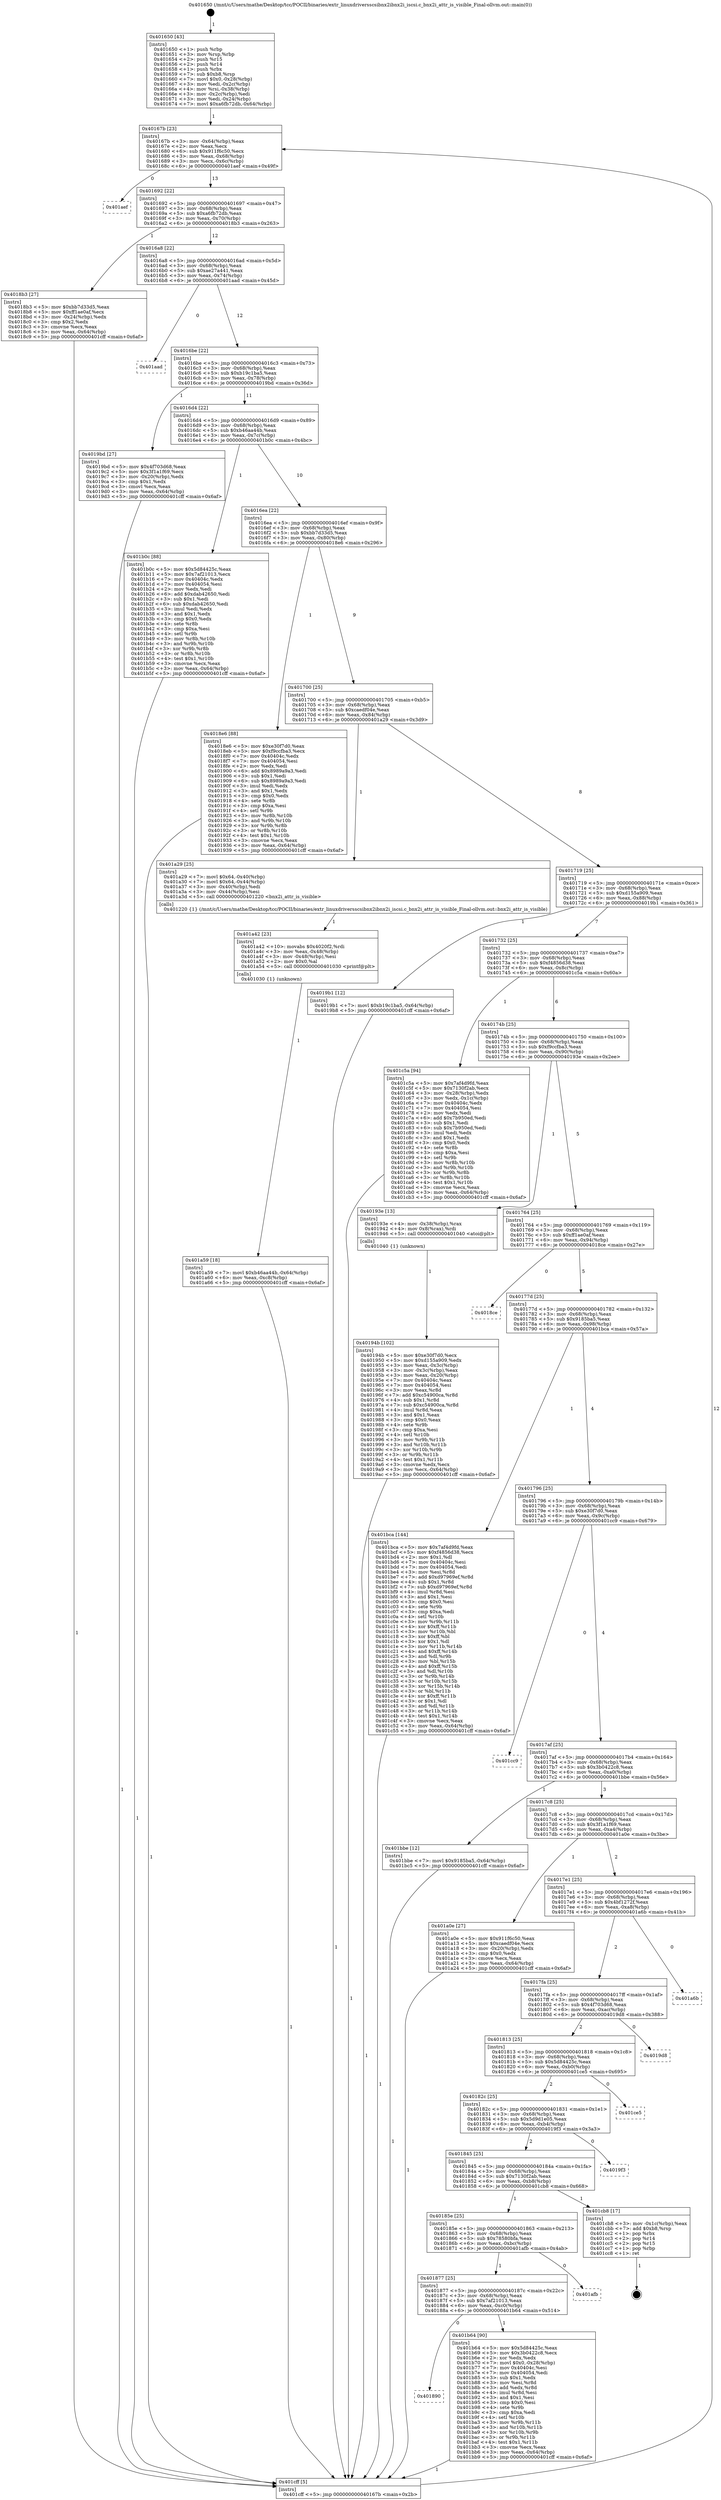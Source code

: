 digraph "0x401650" {
  label = "0x401650 (/mnt/c/Users/mathe/Desktop/tcc/POCII/binaries/extr_linuxdriversscsibnx2ibnx2i_iscsi.c_bnx2i_attr_is_visible_Final-ollvm.out::main(0))"
  labelloc = "t"
  node[shape=record]

  Entry [label="",width=0.3,height=0.3,shape=circle,fillcolor=black,style=filled]
  "0x40167b" [label="{
     0x40167b [23]\l
     | [instrs]\l
     &nbsp;&nbsp;0x40167b \<+3\>: mov -0x64(%rbp),%eax\l
     &nbsp;&nbsp;0x40167e \<+2\>: mov %eax,%ecx\l
     &nbsp;&nbsp;0x401680 \<+6\>: sub $0x911f6c50,%ecx\l
     &nbsp;&nbsp;0x401686 \<+3\>: mov %eax,-0x68(%rbp)\l
     &nbsp;&nbsp;0x401689 \<+3\>: mov %ecx,-0x6c(%rbp)\l
     &nbsp;&nbsp;0x40168c \<+6\>: je 0000000000401aef \<main+0x49f\>\l
  }"]
  "0x401aef" [label="{
     0x401aef\l
  }", style=dashed]
  "0x401692" [label="{
     0x401692 [22]\l
     | [instrs]\l
     &nbsp;&nbsp;0x401692 \<+5\>: jmp 0000000000401697 \<main+0x47\>\l
     &nbsp;&nbsp;0x401697 \<+3\>: mov -0x68(%rbp),%eax\l
     &nbsp;&nbsp;0x40169a \<+5\>: sub $0xa6fb72db,%eax\l
     &nbsp;&nbsp;0x40169f \<+3\>: mov %eax,-0x70(%rbp)\l
     &nbsp;&nbsp;0x4016a2 \<+6\>: je 00000000004018b3 \<main+0x263\>\l
  }"]
  Exit [label="",width=0.3,height=0.3,shape=circle,fillcolor=black,style=filled,peripheries=2]
  "0x4018b3" [label="{
     0x4018b3 [27]\l
     | [instrs]\l
     &nbsp;&nbsp;0x4018b3 \<+5\>: mov $0xbb7d33d5,%eax\l
     &nbsp;&nbsp;0x4018b8 \<+5\>: mov $0xff1ae0af,%ecx\l
     &nbsp;&nbsp;0x4018bd \<+3\>: mov -0x24(%rbp),%edx\l
     &nbsp;&nbsp;0x4018c0 \<+3\>: cmp $0x2,%edx\l
     &nbsp;&nbsp;0x4018c3 \<+3\>: cmovne %ecx,%eax\l
     &nbsp;&nbsp;0x4018c6 \<+3\>: mov %eax,-0x64(%rbp)\l
     &nbsp;&nbsp;0x4018c9 \<+5\>: jmp 0000000000401cff \<main+0x6af\>\l
  }"]
  "0x4016a8" [label="{
     0x4016a8 [22]\l
     | [instrs]\l
     &nbsp;&nbsp;0x4016a8 \<+5\>: jmp 00000000004016ad \<main+0x5d\>\l
     &nbsp;&nbsp;0x4016ad \<+3\>: mov -0x68(%rbp),%eax\l
     &nbsp;&nbsp;0x4016b0 \<+5\>: sub $0xae27a441,%eax\l
     &nbsp;&nbsp;0x4016b5 \<+3\>: mov %eax,-0x74(%rbp)\l
     &nbsp;&nbsp;0x4016b8 \<+6\>: je 0000000000401aad \<main+0x45d\>\l
  }"]
  "0x401cff" [label="{
     0x401cff [5]\l
     | [instrs]\l
     &nbsp;&nbsp;0x401cff \<+5\>: jmp 000000000040167b \<main+0x2b\>\l
  }"]
  "0x401650" [label="{
     0x401650 [43]\l
     | [instrs]\l
     &nbsp;&nbsp;0x401650 \<+1\>: push %rbp\l
     &nbsp;&nbsp;0x401651 \<+3\>: mov %rsp,%rbp\l
     &nbsp;&nbsp;0x401654 \<+2\>: push %r15\l
     &nbsp;&nbsp;0x401656 \<+2\>: push %r14\l
     &nbsp;&nbsp;0x401658 \<+1\>: push %rbx\l
     &nbsp;&nbsp;0x401659 \<+7\>: sub $0xb8,%rsp\l
     &nbsp;&nbsp;0x401660 \<+7\>: movl $0x0,-0x28(%rbp)\l
     &nbsp;&nbsp;0x401667 \<+3\>: mov %edi,-0x2c(%rbp)\l
     &nbsp;&nbsp;0x40166a \<+4\>: mov %rsi,-0x38(%rbp)\l
     &nbsp;&nbsp;0x40166e \<+3\>: mov -0x2c(%rbp),%edi\l
     &nbsp;&nbsp;0x401671 \<+3\>: mov %edi,-0x24(%rbp)\l
     &nbsp;&nbsp;0x401674 \<+7\>: movl $0xa6fb72db,-0x64(%rbp)\l
  }"]
  "0x401890" [label="{
     0x401890\l
  }", style=dashed]
  "0x401aad" [label="{
     0x401aad\l
  }", style=dashed]
  "0x4016be" [label="{
     0x4016be [22]\l
     | [instrs]\l
     &nbsp;&nbsp;0x4016be \<+5\>: jmp 00000000004016c3 \<main+0x73\>\l
     &nbsp;&nbsp;0x4016c3 \<+3\>: mov -0x68(%rbp),%eax\l
     &nbsp;&nbsp;0x4016c6 \<+5\>: sub $0xb19c1ba5,%eax\l
     &nbsp;&nbsp;0x4016cb \<+3\>: mov %eax,-0x78(%rbp)\l
     &nbsp;&nbsp;0x4016ce \<+6\>: je 00000000004019bd \<main+0x36d\>\l
  }"]
  "0x401b64" [label="{
     0x401b64 [90]\l
     | [instrs]\l
     &nbsp;&nbsp;0x401b64 \<+5\>: mov $0x5d84425c,%eax\l
     &nbsp;&nbsp;0x401b69 \<+5\>: mov $0x3b0422c8,%ecx\l
     &nbsp;&nbsp;0x401b6e \<+2\>: xor %edx,%edx\l
     &nbsp;&nbsp;0x401b70 \<+7\>: movl $0x0,-0x28(%rbp)\l
     &nbsp;&nbsp;0x401b77 \<+7\>: mov 0x40404c,%esi\l
     &nbsp;&nbsp;0x401b7e \<+7\>: mov 0x404054,%edi\l
     &nbsp;&nbsp;0x401b85 \<+3\>: sub $0x1,%edx\l
     &nbsp;&nbsp;0x401b88 \<+3\>: mov %esi,%r8d\l
     &nbsp;&nbsp;0x401b8b \<+3\>: add %edx,%r8d\l
     &nbsp;&nbsp;0x401b8e \<+4\>: imul %r8d,%esi\l
     &nbsp;&nbsp;0x401b92 \<+3\>: and $0x1,%esi\l
     &nbsp;&nbsp;0x401b95 \<+3\>: cmp $0x0,%esi\l
     &nbsp;&nbsp;0x401b98 \<+4\>: sete %r9b\l
     &nbsp;&nbsp;0x401b9c \<+3\>: cmp $0xa,%edi\l
     &nbsp;&nbsp;0x401b9f \<+4\>: setl %r10b\l
     &nbsp;&nbsp;0x401ba3 \<+3\>: mov %r9b,%r11b\l
     &nbsp;&nbsp;0x401ba6 \<+3\>: and %r10b,%r11b\l
     &nbsp;&nbsp;0x401ba9 \<+3\>: xor %r10b,%r9b\l
     &nbsp;&nbsp;0x401bac \<+3\>: or %r9b,%r11b\l
     &nbsp;&nbsp;0x401baf \<+4\>: test $0x1,%r11b\l
     &nbsp;&nbsp;0x401bb3 \<+3\>: cmovne %ecx,%eax\l
     &nbsp;&nbsp;0x401bb6 \<+3\>: mov %eax,-0x64(%rbp)\l
     &nbsp;&nbsp;0x401bb9 \<+5\>: jmp 0000000000401cff \<main+0x6af\>\l
  }"]
  "0x4019bd" [label="{
     0x4019bd [27]\l
     | [instrs]\l
     &nbsp;&nbsp;0x4019bd \<+5\>: mov $0x4f703d68,%eax\l
     &nbsp;&nbsp;0x4019c2 \<+5\>: mov $0x3f1a1f69,%ecx\l
     &nbsp;&nbsp;0x4019c7 \<+3\>: mov -0x20(%rbp),%edx\l
     &nbsp;&nbsp;0x4019ca \<+3\>: cmp $0x1,%edx\l
     &nbsp;&nbsp;0x4019cd \<+3\>: cmovl %ecx,%eax\l
     &nbsp;&nbsp;0x4019d0 \<+3\>: mov %eax,-0x64(%rbp)\l
     &nbsp;&nbsp;0x4019d3 \<+5\>: jmp 0000000000401cff \<main+0x6af\>\l
  }"]
  "0x4016d4" [label="{
     0x4016d4 [22]\l
     | [instrs]\l
     &nbsp;&nbsp;0x4016d4 \<+5\>: jmp 00000000004016d9 \<main+0x89\>\l
     &nbsp;&nbsp;0x4016d9 \<+3\>: mov -0x68(%rbp),%eax\l
     &nbsp;&nbsp;0x4016dc \<+5\>: sub $0xb46aa44b,%eax\l
     &nbsp;&nbsp;0x4016e1 \<+3\>: mov %eax,-0x7c(%rbp)\l
     &nbsp;&nbsp;0x4016e4 \<+6\>: je 0000000000401b0c \<main+0x4bc\>\l
  }"]
  "0x401877" [label="{
     0x401877 [25]\l
     | [instrs]\l
     &nbsp;&nbsp;0x401877 \<+5\>: jmp 000000000040187c \<main+0x22c\>\l
     &nbsp;&nbsp;0x40187c \<+3\>: mov -0x68(%rbp),%eax\l
     &nbsp;&nbsp;0x40187f \<+5\>: sub $0x7af21013,%eax\l
     &nbsp;&nbsp;0x401884 \<+6\>: mov %eax,-0xc0(%rbp)\l
     &nbsp;&nbsp;0x40188a \<+6\>: je 0000000000401b64 \<main+0x514\>\l
  }"]
  "0x401b0c" [label="{
     0x401b0c [88]\l
     | [instrs]\l
     &nbsp;&nbsp;0x401b0c \<+5\>: mov $0x5d84425c,%eax\l
     &nbsp;&nbsp;0x401b11 \<+5\>: mov $0x7af21013,%ecx\l
     &nbsp;&nbsp;0x401b16 \<+7\>: mov 0x40404c,%edx\l
     &nbsp;&nbsp;0x401b1d \<+7\>: mov 0x404054,%esi\l
     &nbsp;&nbsp;0x401b24 \<+2\>: mov %edx,%edi\l
     &nbsp;&nbsp;0x401b26 \<+6\>: add $0xdab42650,%edi\l
     &nbsp;&nbsp;0x401b2c \<+3\>: sub $0x1,%edi\l
     &nbsp;&nbsp;0x401b2f \<+6\>: sub $0xdab42650,%edi\l
     &nbsp;&nbsp;0x401b35 \<+3\>: imul %edi,%edx\l
     &nbsp;&nbsp;0x401b38 \<+3\>: and $0x1,%edx\l
     &nbsp;&nbsp;0x401b3b \<+3\>: cmp $0x0,%edx\l
     &nbsp;&nbsp;0x401b3e \<+4\>: sete %r8b\l
     &nbsp;&nbsp;0x401b42 \<+3\>: cmp $0xa,%esi\l
     &nbsp;&nbsp;0x401b45 \<+4\>: setl %r9b\l
     &nbsp;&nbsp;0x401b49 \<+3\>: mov %r8b,%r10b\l
     &nbsp;&nbsp;0x401b4c \<+3\>: and %r9b,%r10b\l
     &nbsp;&nbsp;0x401b4f \<+3\>: xor %r9b,%r8b\l
     &nbsp;&nbsp;0x401b52 \<+3\>: or %r8b,%r10b\l
     &nbsp;&nbsp;0x401b55 \<+4\>: test $0x1,%r10b\l
     &nbsp;&nbsp;0x401b59 \<+3\>: cmovne %ecx,%eax\l
     &nbsp;&nbsp;0x401b5c \<+3\>: mov %eax,-0x64(%rbp)\l
     &nbsp;&nbsp;0x401b5f \<+5\>: jmp 0000000000401cff \<main+0x6af\>\l
  }"]
  "0x4016ea" [label="{
     0x4016ea [22]\l
     | [instrs]\l
     &nbsp;&nbsp;0x4016ea \<+5\>: jmp 00000000004016ef \<main+0x9f\>\l
     &nbsp;&nbsp;0x4016ef \<+3\>: mov -0x68(%rbp),%eax\l
     &nbsp;&nbsp;0x4016f2 \<+5\>: sub $0xbb7d33d5,%eax\l
     &nbsp;&nbsp;0x4016f7 \<+3\>: mov %eax,-0x80(%rbp)\l
     &nbsp;&nbsp;0x4016fa \<+6\>: je 00000000004018e6 \<main+0x296\>\l
  }"]
  "0x401afb" [label="{
     0x401afb\l
  }", style=dashed]
  "0x4018e6" [label="{
     0x4018e6 [88]\l
     | [instrs]\l
     &nbsp;&nbsp;0x4018e6 \<+5\>: mov $0xe30f7d0,%eax\l
     &nbsp;&nbsp;0x4018eb \<+5\>: mov $0xf9ccfba3,%ecx\l
     &nbsp;&nbsp;0x4018f0 \<+7\>: mov 0x40404c,%edx\l
     &nbsp;&nbsp;0x4018f7 \<+7\>: mov 0x404054,%esi\l
     &nbsp;&nbsp;0x4018fe \<+2\>: mov %edx,%edi\l
     &nbsp;&nbsp;0x401900 \<+6\>: add $0x8989a9a3,%edi\l
     &nbsp;&nbsp;0x401906 \<+3\>: sub $0x1,%edi\l
     &nbsp;&nbsp;0x401909 \<+6\>: sub $0x8989a9a3,%edi\l
     &nbsp;&nbsp;0x40190f \<+3\>: imul %edi,%edx\l
     &nbsp;&nbsp;0x401912 \<+3\>: and $0x1,%edx\l
     &nbsp;&nbsp;0x401915 \<+3\>: cmp $0x0,%edx\l
     &nbsp;&nbsp;0x401918 \<+4\>: sete %r8b\l
     &nbsp;&nbsp;0x40191c \<+3\>: cmp $0xa,%esi\l
     &nbsp;&nbsp;0x40191f \<+4\>: setl %r9b\l
     &nbsp;&nbsp;0x401923 \<+3\>: mov %r8b,%r10b\l
     &nbsp;&nbsp;0x401926 \<+3\>: and %r9b,%r10b\l
     &nbsp;&nbsp;0x401929 \<+3\>: xor %r9b,%r8b\l
     &nbsp;&nbsp;0x40192c \<+3\>: or %r8b,%r10b\l
     &nbsp;&nbsp;0x40192f \<+4\>: test $0x1,%r10b\l
     &nbsp;&nbsp;0x401933 \<+3\>: cmovne %ecx,%eax\l
     &nbsp;&nbsp;0x401936 \<+3\>: mov %eax,-0x64(%rbp)\l
     &nbsp;&nbsp;0x401939 \<+5\>: jmp 0000000000401cff \<main+0x6af\>\l
  }"]
  "0x401700" [label="{
     0x401700 [25]\l
     | [instrs]\l
     &nbsp;&nbsp;0x401700 \<+5\>: jmp 0000000000401705 \<main+0xb5\>\l
     &nbsp;&nbsp;0x401705 \<+3\>: mov -0x68(%rbp),%eax\l
     &nbsp;&nbsp;0x401708 \<+5\>: sub $0xcaedf04e,%eax\l
     &nbsp;&nbsp;0x40170d \<+6\>: mov %eax,-0x84(%rbp)\l
     &nbsp;&nbsp;0x401713 \<+6\>: je 0000000000401a29 \<main+0x3d9\>\l
  }"]
  "0x40185e" [label="{
     0x40185e [25]\l
     | [instrs]\l
     &nbsp;&nbsp;0x40185e \<+5\>: jmp 0000000000401863 \<main+0x213\>\l
     &nbsp;&nbsp;0x401863 \<+3\>: mov -0x68(%rbp),%eax\l
     &nbsp;&nbsp;0x401866 \<+5\>: sub $0x78580bfa,%eax\l
     &nbsp;&nbsp;0x40186b \<+6\>: mov %eax,-0xbc(%rbp)\l
     &nbsp;&nbsp;0x401871 \<+6\>: je 0000000000401afb \<main+0x4ab\>\l
  }"]
  "0x401a29" [label="{
     0x401a29 [25]\l
     | [instrs]\l
     &nbsp;&nbsp;0x401a29 \<+7\>: movl $0x64,-0x40(%rbp)\l
     &nbsp;&nbsp;0x401a30 \<+7\>: movl $0x64,-0x44(%rbp)\l
     &nbsp;&nbsp;0x401a37 \<+3\>: mov -0x40(%rbp),%edi\l
     &nbsp;&nbsp;0x401a3a \<+3\>: mov -0x44(%rbp),%esi\l
     &nbsp;&nbsp;0x401a3d \<+5\>: call 0000000000401220 \<bnx2i_attr_is_visible\>\l
     | [calls]\l
     &nbsp;&nbsp;0x401220 \{1\} (/mnt/c/Users/mathe/Desktop/tcc/POCII/binaries/extr_linuxdriversscsibnx2ibnx2i_iscsi.c_bnx2i_attr_is_visible_Final-ollvm.out::bnx2i_attr_is_visible)\l
  }"]
  "0x401719" [label="{
     0x401719 [25]\l
     | [instrs]\l
     &nbsp;&nbsp;0x401719 \<+5\>: jmp 000000000040171e \<main+0xce\>\l
     &nbsp;&nbsp;0x40171e \<+3\>: mov -0x68(%rbp),%eax\l
     &nbsp;&nbsp;0x401721 \<+5\>: sub $0xd155a909,%eax\l
     &nbsp;&nbsp;0x401726 \<+6\>: mov %eax,-0x88(%rbp)\l
     &nbsp;&nbsp;0x40172c \<+6\>: je 00000000004019b1 \<main+0x361\>\l
  }"]
  "0x401cb8" [label="{
     0x401cb8 [17]\l
     | [instrs]\l
     &nbsp;&nbsp;0x401cb8 \<+3\>: mov -0x1c(%rbp),%eax\l
     &nbsp;&nbsp;0x401cbb \<+7\>: add $0xb8,%rsp\l
     &nbsp;&nbsp;0x401cc2 \<+1\>: pop %rbx\l
     &nbsp;&nbsp;0x401cc3 \<+2\>: pop %r14\l
     &nbsp;&nbsp;0x401cc5 \<+2\>: pop %r15\l
     &nbsp;&nbsp;0x401cc7 \<+1\>: pop %rbp\l
     &nbsp;&nbsp;0x401cc8 \<+1\>: ret\l
  }"]
  "0x4019b1" [label="{
     0x4019b1 [12]\l
     | [instrs]\l
     &nbsp;&nbsp;0x4019b1 \<+7\>: movl $0xb19c1ba5,-0x64(%rbp)\l
     &nbsp;&nbsp;0x4019b8 \<+5\>: jmp 0000000000401cff \<main+0x6af\>\l
  }"]
  "0x401732" [label="{
     0x401732 [25]\l
     | [instrs]\l
     &nbsp;&nbsp;0x401732 \<+5\>: jmp 0000000000401737 \<main+0xe7\>\l
     &nbsp;&nbsp;0x401737 \<+3\>: mov -0x68(%rbp),%eax\l
     &nbsp;&nbsp;0x40173a \<+5\>: sub $0xf4856d38,%eax\l
     &nbsp;&nbsp;0x40173f \<+6\>: mov %eax,-0x8c(%rbp)\l
     &nbsp;&nbsp;0x401745 \<+6\>: je 0000000000401c5a \<main+0x60a\>\l
  }"]
  "0x401845" [label="{
     0x401845 [25]\l
     | [instrs]\l
     &nbsp;&nbsp;0x401845 \<+5\>: jmp 000000000040184a \<main+0x1fa\>\l
     &nbsp;&nbsp;0x40184a \<+3\>: mov -0x68(%rbp),%eax\l
     &nbsp;&nbsp;0x40184d \<+5\>: sub $0x7130f2ab,%eax\l
     &nbsp;&nbsp;0x401852 \<+6\>: mov %eax,-0xb8(%rbp)\l
     &nbsp;&nbsp;0x401858 \<+6\>: je 0000000000401cb8 \<main+0x668\>\l
  }"]
  "0x401c5a" [label="{
     0x401c5a [94]\l
     | [instrs]\l
     &nbsp;&nbsp;0x401c5a \<+5\>: mov $0x7af4d9fd,%eax\l
     &nbsp;&nbsp;0x401c5f \<+5\>: mov $0x7130f2ab,%ecx\l
     &nbsp;&nbsp;0x401c64 \<+3\>: mov -0x28(%rbp),%edx\l
     &nbsp;&nbsp;0x401c67 \<+3\>: mov %edx,-0x1c(%rbp)\l
     &nbsp;&nbsp;0x401c6a \<+7\>: mov 0x40404c,%edx\l
     &nbsp;&nbsp;0x401c71 \<+7\>: mov 0x404054,%esi\l
     &nbsp;&nbsp;0x401c78 \<+2\>: mov %edx,%edi\l
     &nbsp;&nbsp;0x401c7a \<+6\>: add $0x7b950ed,%edi\l
     &nbsp;&nbsp;0x401c80 \<+3\>: sub $0x1,%edi\l
     &nbsp;&nbsp;0x401c83 \<+6\>: sub $0x7b950ed,%edi\l
     &nbsp;&nbsp;0x401c89 \<+3\>: imul %edi,%edx\l
     &nbsp;&nbsp;0x401c8c \<+3\>: and $0x1,%edx\l
     &nbsp;&nbsp;0x401c8f \<+3\>: cmp $0x0,%edx\l
     &nbsp;&nbsp;0x401c92 \<+4\>: sete %r8b\l
     &nbsp;&nbsp;0x401c96 \<+3\>: cmp $0xa,%esi\l
     &nbsp;&nbsp;0x401c99 \<+4\>: setl %r9b\l
     &nbsp;&nbsp;0x401c9d \<+3\>: mov %r8b,%r10b\l
     &nbsp;&nbsp;0x401ca0 \<+3\>: and %r9b,%r10b\l
     &nbsp;&nbsp;0x401ca3 \<+3\>: xor %r9b,%r8b\l
     &nbsp;&nbsp;0x401ca6 \<+3\>: or %r8b,%r10b\l
     &nbsp;&nbsp;0x401ca9 \<+4\>: test $0x1,%r10b\l
     &nbsp;&nbsp;0x401cad \<+3\>: cmovne %ecx,%eax\l
     &nbsp;&nbsp;0x401cb0 \<+3\>: mov %eax,-0x64(%rbp)\l
     &nbsp;&nbsp;0x401cb3 \<+5\>: jmp 0000000000401cff \<main+0x6af\>\l
  }"]
  "0x40174b" [label="{
     0x40174b [25]\l
     | [instrs]\l
     &nbsp;&nbsp;0x40174b \<+5\>: jmp 0000000000401750 \<main+0x100\>\l
     &nbsp;&nbsp;0x401750 \<+3\>: mov -0x68(%rbp),%eax\l
     &nbsp;&nbsp;0x401753 \<+5\>: sub $0xf9ccfba3,%eax\l
     &nbsp;&nbsp;0x401758 \<+6\>: mov %eax,-0x90(%rbp)\l
     &nbsp;&nbsp;0x40175e \<+6\>: je 000000000040193e \<main+0x2ee\>\l
  }"]
  "0x4019f3" [label="{
     0x4019f3\l
  }", style=dashed]
  "0x40193e" [label="{
     0x40193e [13]\l
     | [instrs]\l
     &nbsp;&nbsp;0x40193e \<+4\>: mov -0x38(%rbp),%rax\l
     &nbsp;&nbsp;0x401942 \<+4\>: mov 0x8(%rax),%rdi\l
     &nbsp;&nbsp;0x401946 \<+5\>: call 0000000000401040 \<atoi@plt\>\l
     | [calls]\l
     &nbsp;&nbsp;0x401040 \{1\} (unknown)\l
  }"]
  "0x401764" [label="{
     0x401764 [25]\l
     | [instrs]\l
     &nbsp;&nbsp;0x401764 \<+5\>: jmp 0000000000401769 \<main+0x119\>\l
     &nbsp;&nbsp;0x401769 \<+3\>: mov -0x68(%rbp),%eax\l
     &nbsp;&nbsp;0x40176c \<+5\>: sub $0xff1ae0af,%eax\l
     &nbsp;&nbsp;0x401771 \<+6\>: mov %eax,-0x94(%rbp)\l
     &nbsp;&nbsp;0x401777 \<+6\>: je 00000000004018ce \<main+0x27e\>\l
  }"]
  "0x40194b" [label="{
     0x40194b [102]\l
     | [instrs]\l
     &nbsp;&nbsp;0x40194b \<+5\>: mov $0xe30f7d0,%ecx\l
     &nbsp;&nbsp;0x401950 \<+5\>: mov $0xd155a909,%edx\l
     &nbsp;&nbsp;0x401955 \<+3\>: mov %eax,-0x3c(%rbp)\l
     &nbsp;&nbsp;0x401958 \<+3\>: mov -0x3c(%rbp),%eax\l
     &nbsp;&nbsp;0x40195b \<+3\>: mov %eax,-0x20(%rbp)\l
     &nbsp;&nbsp;0x40195e \<+7\>: mov 0x40404c,%eax\l
     &nbsp;&nbsp;0x401965 \<+7\>: mov 0x404054,%esi\l
     &nbsp;&nbsp;0x40196c \<+3\>: mov %eax,%r8d\l
     &nbsp;&nbsp;0x40196f \<+7\>: add $0xc54900ca,%r8d\l
     &nbsp;&nbsp;0x401976 \<+4\>: sub $0x1,%r8d\l
     &nbsp;&nbsp;0x40197a \<+7\>: sub $0xc54900ca,%r8d\l
     &nbsp;&nbsp;0x401981 \<+4\>: imul %r8d,%eax\l
     &nbsp;&nbsp;0x401985 \<+3\>: and $0x1,%eax\l
     &nbsp;&nbsp;0x401988 \<+3\>: cmp $0x0,%eax\l
     &nbsp;&nbsp;0x40198b \<+4\>: sete %r9b\l
     &nbsp;&nbsp;0x40198f \<+3\>: cmp $0xa,%esi\l
     &nbsp;&nbsp;0x401992 \<+4\>: setl %r10b\l
     &nbsp;&nbsp;0x401996 \<+3\>: mov %r9b,%r11b\l
     &nbsp;&nbsp;0x401999 \<+3\>: and %r10b,%r11b\l
     &nbsp;&nbsp;0x40199c \<+3\>: xor %r10b,%r9b\l
     &nbsp;&nbsp;0x40199f \<+3\>: or %r9b,%r11b\l
     &nbsp;&nbsp;0x4019a2 \<+4\>: test $0x1,%r11b\l
     &nbsp;&nbsp;0x4019a6 \<+3\>: cmovne %edx,%ecx\l
     &nbsp;&nbsp;0x4019a9 \<+3\>: mov %ecx,-0x64(%rbp)\l
     &nbsp;&nbsp;0x4019ac \<+5\>: jmp 0000000000401cff \<main+0x6af\>\l
  }"]
  "0x40182c" [label="{
     0x40182c [25]\l
     | [instrs]\l
     &nbsp;&nbsp;0x40182c \<+5\>: jmp 0000000000401831 \<main+0x1e1\>\l
     &nbsp;&nbsp;0x401831 \<+3\>: mov -0x68(%rbp),%eax\l
     &nbsp;&nbsp;0x401834 \<+5\>: sub $0x5d9d1e05,%eax\l
     &nbsp;&nbsp;0x401839 \<+6\>: mov %eax,-0xb4(%rbp)\l
     &nbsp;&nbsp;0x40183f \<+6\>: je 00000000004019f3 \<main+0x3a3\>\l
  }"]
  "0x4018ce" [label="{
     0x4018ce\l
  }", style=dashed]
  "0x40177d" [label="{
     0x40177d [25]\l
     | [instrs]\l
     &nbsp;&nbsp;0x40177d \<+5\>: jmp 0000000000401782 \<main+0x132\>\l
     &nbsp;&nbsp;0x401782 \<+3\>: mov -0x68(%rbp),%eax\l
     &nbsp;&nbsp;0x401785 \<+5\>: sub $0x9185ba5,%eax\l
     &nbsp;&nbsp;0x40178a \<+6\>: mov %eax,-0x98(%rbp)\l
     &nbsp;&nbsp;0x401790 \<+6\>: je 0000000000401bca \<main+0x57a\>\l
  }"]
  "0x401ce5" [label="{
     0x401ce5\l
  }", style=dashed]
  "0x401bca" [label="{
     0x401bca [144]\l
     | [instrs]\l
     &nbsp;&nbsp;0x401bca \<+5\>: mov $0x7af4d9fd,%eax\l
     &nbsp;&nbsp;0x401bcf \<+5\>: mov $0xf4856d38,%ecx\l
     &nbsp;&nbsp;0x401bd4 \<+2\>: mov $0x1,%dl\l
     &nbsp;&nbsp;0x401bd6 \<+7\>: mov 0x40404c,%esi\l
     &nbsp;&nbsp;0x401bdd \<+7\>: mov 0x404054,%edi\l
     &nbsp;&nbsp;0x401be4 \<+3\>: mov %esi,%r8d\l
     &nbsp;&nbsp;0x401be7 \<+7\>: add $0xd97969ef,%r8d\l
     &nbsp;&nbsp;0x401bee \<+4\>: sub $0x1,%r8d\l
     &nbsp;&nbsp;0x401bf2 \<+7\>: sub $0xd97969ef,%r8d\l
     &nbsp;&nbsp;0x401bf9 \<+4\>: imul %r8d,%esi\l
     &nbsp;&nbsp;0x401bfd \<+3\>: and $0x1,%esi\l
     &nbsp;&nbsp;0x401c00 \<+3\>: cmp $0x0,%esi\l
     &nbsp;&nbsp;0x401c03 \<+4\>: sete %r9b\l
     &nbsp;&nbsp;0x401c07 \<+3\>: cmp $0xa,%edi\l
     &nbsp;&nbsp;0x401c0a \<+4\>: setl %r10b\l
     &nbsp;&nbsp;0x401c0e \<+3\>: mov %r9b,%r11b\l
     &nbsp;&nbsp;0x401c11 \<+4\>: xor $0xff,%r11b\l
     &nbsp;&nbsp;0x401c15 \<+3\>: mov %r10b,%bl\l
     &nbsp;&nbsp;0x401c18 \<+3\>: xor $0xff,%bl\l
     &nbsp;&nbsp;0x401c1b \<+3\>: xor $0x1,%dl\l
     &nbsp;&nbsp;0x401c1e \<+3\>: mov %r11b,%r14b\l
     &nbsp;&nbsp;0x401c21 \<+4\>: and $0xff,%r14b\l
     &nbsp;&nbsp;0x401c25 \<+3\>: and %dl,%r9b\l
     &nbsp;&nbsp;0x401c28 \<+3\>: mov %bl,%r15b\l
     &nbsp;&nbsp;0x401c2b \<+4\>: and $0xff,%r15b\l
     &nbsp;&nbsp;0x401c2f \<+3\>: and %dl,%r10b\l
     &nbsp;&nbsp;0x401c32 \<+3\>: or %r9b,%r14b\l
     &nbsp;&nbsp;0x401c35 \<+3\>: or %r10b,%r15b\l
     &nbsp;&nbsp;0x401c38 \<+3\>: xor %r15b,%r14b\l
     &nbsp;&nbsp;0x401c3b \<+3\>: or %bl,%r11b\l
     &nbsp;&nbsp;0x401c3e \<+4\>: xor $0xff,%r11b\l
     &nbsp;&nbsp;0x401c42 \<+3\>: or $0x1,%dl\l
     &nbsp;&nbsp;0x401c45 \<+3\>: and %dl,%r11b\l
     &nbsp;&nbsp;0x401c48 \<+3\>: or %r11b,%r14b\l
     &nbsp;&nbsp;0x401c4b \<+4\>: test $0x1,%r14b\l
     &nbsp;&nbsp;0x401c4f \<+3\>: cmovne %ecx,%eax\l
     &nbsp;&nbsp;0x401c52 \<+3\>: mov %eax,-0x64(%rbp)\l
     &nbsp;&nbsp;0x401c55 \<+5\>: jmp 0000000000401cff \<main+0x6af\>\l
  }"]
  "0x401796" [label="{
     0x401796 [25]\l
     | [instrs]\l
     &nbsp;&nbsp;0x401796 \<+5\>: jmp 000000000040179b \<main+0x14b\>\l
     &nbsp;&nbsp;0x40179b \<+3\>: mov -0x68(%rbp),%eax\l
     &nbsp;&nbsp;0x40179e \<+5\>: sub $0xe30f7d0,%eax\l
     &nbsp;&nbsp;0x4017a3 \<+6\>: mov %eax,-0x9c(%rbp)\l
     &nbsp;&nbsp;0x4017a9 \<+6\>: je 0000000000401cc9 \<main+0x679\>\l
  }"]
  "0x401813" [label="{
     0x401813 [25]\l
     | [instrs]\l
     &nbsp;&nbsp;0x401813 \<+5\>: jmp 0000000000401818 \<main+0x1c8\>\l
     &nbsp;&nbsp;0x401818 \<+3\>: mov -0x68(%rbp),%eax\l
     &nbsp;&nbsp;0x40181b \<+5\>: sub $0x5d84425c,%eax\l
     &nbsp;&nbsp;0x401820 \<+6\>: mov %eax,-0xb0(%rbp)\l
     &nbsp;&nbsp;0x401826 \<+6\>: je 0000000000401ce5 \<main+0x695\>\l
  }"]
  "0x401cc9" [label="{
     0x401cc9\l
  }", style=dashed]
  "0x4017af" [label="{
     0x4017af [25]\l
     | [instrs]\l
     &nbsp;&nbsp;0x4017af \<+5\>: jmp 00000000004017b4 \<main+0x164\>\l
     &nbsp;&nbsp;0x4017b4 \<+3\>: mov -0x68(%rbp),%eax\l
     &nbsp;&nbsp;0x4017b7 \<+5\>: sub $0x3b0422c8,%eax\l
     &nbsp;&nbsp;0x4017bc \<+6\>: mov %eax,-0xa0(%rbp)\l
     &nbsp;&nbsp;0x4017c2 \<+6\>: je 0000000000401bbe \<main+0x56e\>\l
  }"]
  "0x4019d8" [label="{
     0x4019d8\l
  }", style=dashed]
  "0x401bbe" [label="{
     0x401bbe [12]\l
     | [instrs]\l
     &nbsp;&nbsp;0x401bbe \<+7\>: movl $0x9185ba5,-0x64(%rbp)\l
     &nbsp;&nbsp;0x401bc5 \<+5\>: jmp 0000000000401cff \<main+0x6af\>\l
  }"]
  "0x4017c8" [label="{
     0x4017c8 [25]\l
     | [instrs]\l
     &nbsp;&nbsp;0x4017c8 \<+5\>: jmp 00000000004017cd \<main+0x17d\>\l
     &nbsp;&nbsp;0x4017cd \<+3\>: mov -0x68(%rbp),%eax\l
     &nbsp;&nbsp;0x4017d0 \<+5\>: sub $0x3f1a1f69,%eax\l
     &nbsp;&nbsp;0x4017d5 \<+6\>: mov %eax,-0xa4(%rbp)\l
     &nbsp;&nbsp;0x4017db \<+6\>: je 0000000000401a0e \<main+0x3be\>\l
  }"]
  "0x4017fa" [label="{
     0x4017fa [25]\l
     | [instrs]\l
     &nbsp;&nbsp;0x4017fa \<+5\>: jmp 00000000004017ff \<main+0x1af\>\l
     &nbsp;&nbsp;0x4017ff \<+3\>: mov -0x68(%rbp),%eax\l
     &nbsp;&nbsp;0x401802 \<+5\>: sub $0x4f703d68,%eax\l
     &nbsp;&nbsp;0x401807 \<+6\>: mov %eax,-0xac(%rbp)\l
     &nbsp;&nbsp;0x40180d \<+6\>: je 00000000004019d8 \<main+0x388\>\l
  }"]
  "0x401a0e" [label="{
     0x401a0e [27]\l
     | [instrs]\l
     &nbsp;&nbsp;0x401a0e \<+5\>: mov $0x911f6c50,%eax\l
     &nbsp;&nbsp;0x401a13 \<+5\>: mov $0xcaedf04e,%ecx\l
     &nbsp;&nbsp;0x401a18 \<+3\>: mov -0x20(%rbp),%edx\l
     &nbsp;&nbsp;0x401a1b \<+3\>: cmp $0x0,%edx\l
     &nbsp;&nbsp;0x401a1e \<+3\>: cmove %ecx,%eax\l
     &nbsp;&nbsp;0x401a21 \<+3\>: mov %eax,-0x64(%rbp)\l
     &nbsp;&nbsp;0x401a24 \<+5\>: jmp 0000000000401cff \<main+0x6af\>\l
  }"]
  "0x4017e1" [label="{
     0x4017e1 [25]\l
     | [instrs]\l
     &nbsp;&nbsp;0x4017e1 \<+5\>: jmp 00000000004017e6 \<main+0x196\>\l
     &nbsp;&nbsp;0x4017e6 \<+3\>: mov -0x68(%rbp),%eax\l
     &nbsp;&nbsp;0x4017e9 \<+5\>: sub $0x4bf1272f,%eax\l
     &nbsp;&nbsp;0x4017ee \<+6\>: mov %eax,-0xa8(%rbp)\l
     &nbsp;&nbsp;0x4017f4 \<+6\>: je 0000000000401a6b \<main+0x41b\>\l
  }"]
  "0x401a42" [label="{
     0x401a42 [23]\l
     | [instrs]\l
     &nbsp;&nbsp;0x401a42 \<+10\>: movabs $0x4020f2,%rdi\l
     &nbsp;&nbsp;0x401a4c \<+3\>: mov %eax,-0x48(%rbp)\l
     &nbsp;&nbsp;0x401a4f \<+3\>: mov -0x48(%rbp),%esi\l
     &nbsp;&nbsp;0x401a52 \<+2\>: mov $0x0,%al\l
     &nbsp;&nbsp;0x401a54 \<+5\>: call 0000000000401030 \<printf@plt\>\l
     | [calls]\l
     &nbsp;&nbsp;0x401030 \{1\} (unknown)\l
  }"]
  "0x401a59" [label="{
     0x401a59 [18]\l
     | [instrs]\l
     &nbsp;&nbsp;0x401a59 \<+7\>: movl $0xb46aa44b,-0x64(%rbp)\l
     &nbsp;&nbsp;0x401a60 \<+6\>: mov %eax,-0xc8(%rbp)\l
     &nbsp;&nbsp;0x401a66 \<+5\>: jmp 0000000000401cff \<main+0x6af\>\l
  }"]
  "0x401a6b" [label="{
     0x401a6b\l
  }", style=dashed]
  Entry -> "0x401650" [label=" 1"]
  "0x40167b" -> "0x401aef" [label=" 0"]
  "0x40167b" -> "0x401692" [label=" 13"]
  "0x401cb8" -> Exit [label=" 1"]
  "0x401692" -> "0x4018b3" [label=" 1"]
  "0x401692" -> "0x4016a8" [label=" 12"]
  "0x4018b3" -> "0x401cff" [label=" 1"]
  "0x401650" -> "0x40167b" [label=" 1"]
  "0x401cff" -> "0x40167b" [label=" 12"]
  "0x401c5a" -> "0x401cff" [label=" 1"]
  "0x4016a8" -> "0x401aad" [label=" 0"]
  "0x4016a8" -> "0x4016be" [label=" 12"]
  "0x401bca" -> "0x401cff" [label=" 1"]
  "0x4016be" -> "0x4019bd" [label=" 1"]
  "0x4016be" -> "0x4016d4" [label=" 11"]
  "0x401bbe" -> "0x401cff" [label=" 1"]
  "0x4016d4" -> "0x401b0c" [label=" 1"]
  "0x4016d4" -> "0x4016ea" [label=" 10"]
  "0x401877" -> "0x401890" [label=" 0"]
  "0x4016ea" -> "0x4018e6" [label=" 1"]
  "0x4016ea" -> "0x401700" [label=" 9"]
  "0x4018e6" -> "0x401cff" [label=" 1"]
  "0x401877" -> "0x401b64" [label=" 1"]
  "0x401700" -> "0x401a29" [label=" 1"]
  "0x401700" -> "0x401719" [label=" 8"]
  "0x40185e" -> "0x401877" [label=" 1"]
  "0x401719" -> "0x4019b1" [label=" 1"]
  "0x401719" -> "0x401732" [label=" 7"]
  "0x40185e" -> "0x401afb" [label=" 0"]
  "0x401732" -> "0x401c5a" [label=" 1"]
  "0x401732" -> "0x40174b" [label=" 6"]
  "0x401845" -> "0x40185e" [label=" 1"]
  "0x40174b" -> "0x40193e" [label=" 1"]
  "0x40174b" -> "0x401764" [label=" 5"]
  "0x40193e" -> "0x40194b" [label=" 1"]
  "0x40194b" -> "0x401cff" [label=" 1"]
  "0x4019b1" -> "0x401cff" [label=" 1"]
  "0x4019bd" -> "0x401cff" [label=" 1"]
  "0x401845" -> "0x401cb8" [label=" 1"]
  "0x401764" -> "0x4018ce" [label=" 0"]
  "0x401764" -> "0x40177d" [label=" 5"]
  "0x40182c" -> "0x401845" [label=" 2"]
  "0x40177d" -> "0x401bca" [label=" 1"]
  "0x40177d" -> "0x401796" [label=" 4"]
  "0x40182c" -> "0x4019f3" [label=" 0"]
  "0x401796" -> "0x401cc9" [label=" 0"]
  "0x401796" -> "0x4017af" [label=" 4"]
  "0x401813" -> "0x40182c" [label=" 2"]
  "0x4017af" -> "0x401bbe" [label=" 1"]
  "0x4017af" -> "0x4017c8" [label=" 3"]
  "0x401813" -> "0x401ce5" [label=" 0"]
  "0x4017c8" -> "0x401a0e" [label=" 1"]
  "0x4017c8" -> "0x4017e1" [label=" 2"]
  "0x401a0e" -> "0x401cff" [label=" 1"]
  "0x401a29" -> "0x401a42" [label=" 1"]
  "0x401a42" -> "0x401a59" [label=" 1"]
  "0x401a59" -> "0x401cff" [label=" 1"]
  "0x401b0c" -> "0x401cff" [label=" 1"]
  "0x4017fa" -> "0x401813" [label=" 2"]
  "0x4017e1" -> "0x401a6b" [label=" 0"]
  "0x4017e1" -> "0x4017fa" [label=" 2"]
  "0x401b64" -> "0x401cff" [label=" 1"]
  "0x4017fa" -> "0x4019d8" [label=" 0"]
}
